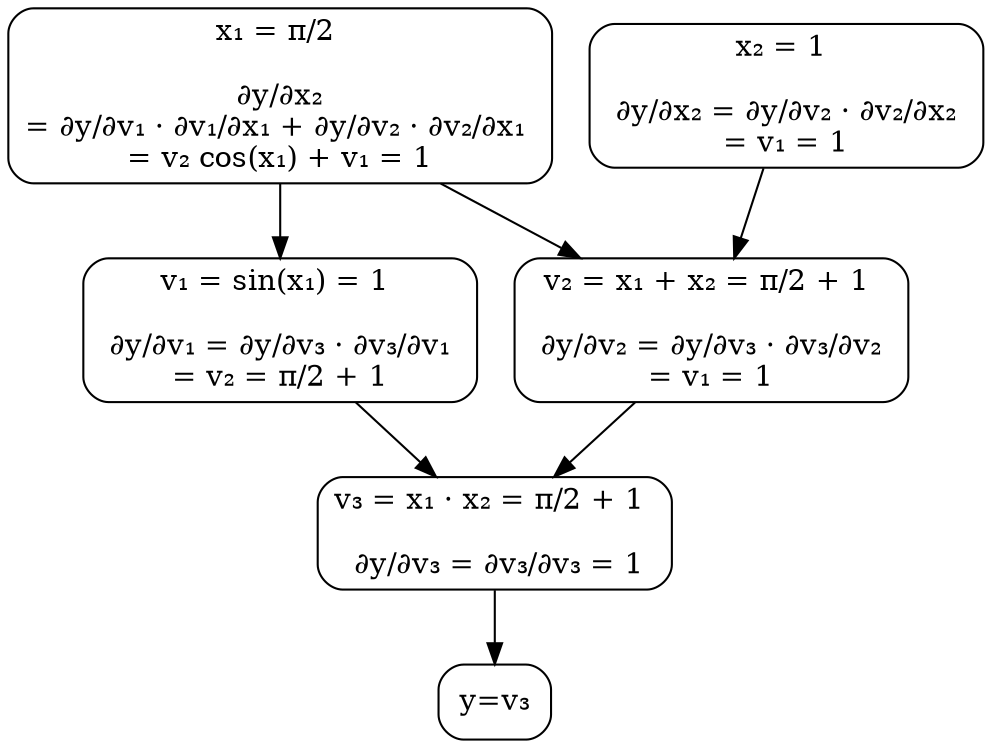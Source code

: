 digraph {
   node [shape=box, style=rounded];
   x1 [label="x₁ = π/2 \n\n ∂y/∂x₂ \n= ∂y/∂v₁ · ∂v₁/∂x₁ + ∂y/∂v₂ · ∂v₂/∂x₁ \n= v₂ cos(x₁) + v₁ = 1"];
   x2 [label="x₂ = 1 \n\n ∂y/∂x₂ = ∂y/∂v₂ · ∂v₂/∂x₂ \n= v₁ = 1"];
   v1 [label="v₁ = sin(x₁) = 1 \n\n ∂y/∂v₁ = ∂y/∂v₃ · ∂v₃/∂v₁ \n= v₂ = π/2 + 1"];
   v2 [label="v₂ = x₁ + x₂ = π/2 + 1 \n\n ∂y/∂v₂ = ∂y/∂v₃ · ∂v₃/∂v₂ \n= v₁ = 1"];
   v3 [label="v₃ = x₁ · x₂ = π/2 + 1 \n\n ∂y/∂v₃ = ∂v₃/∂v₃ = 1"];
   y [label="y=v₃"];
   x1 -> v1;
   x1 -> v2;
   x2 -> v2;
   v1 -> v3;
   v2 -> v3;
   v3 -> y;
}